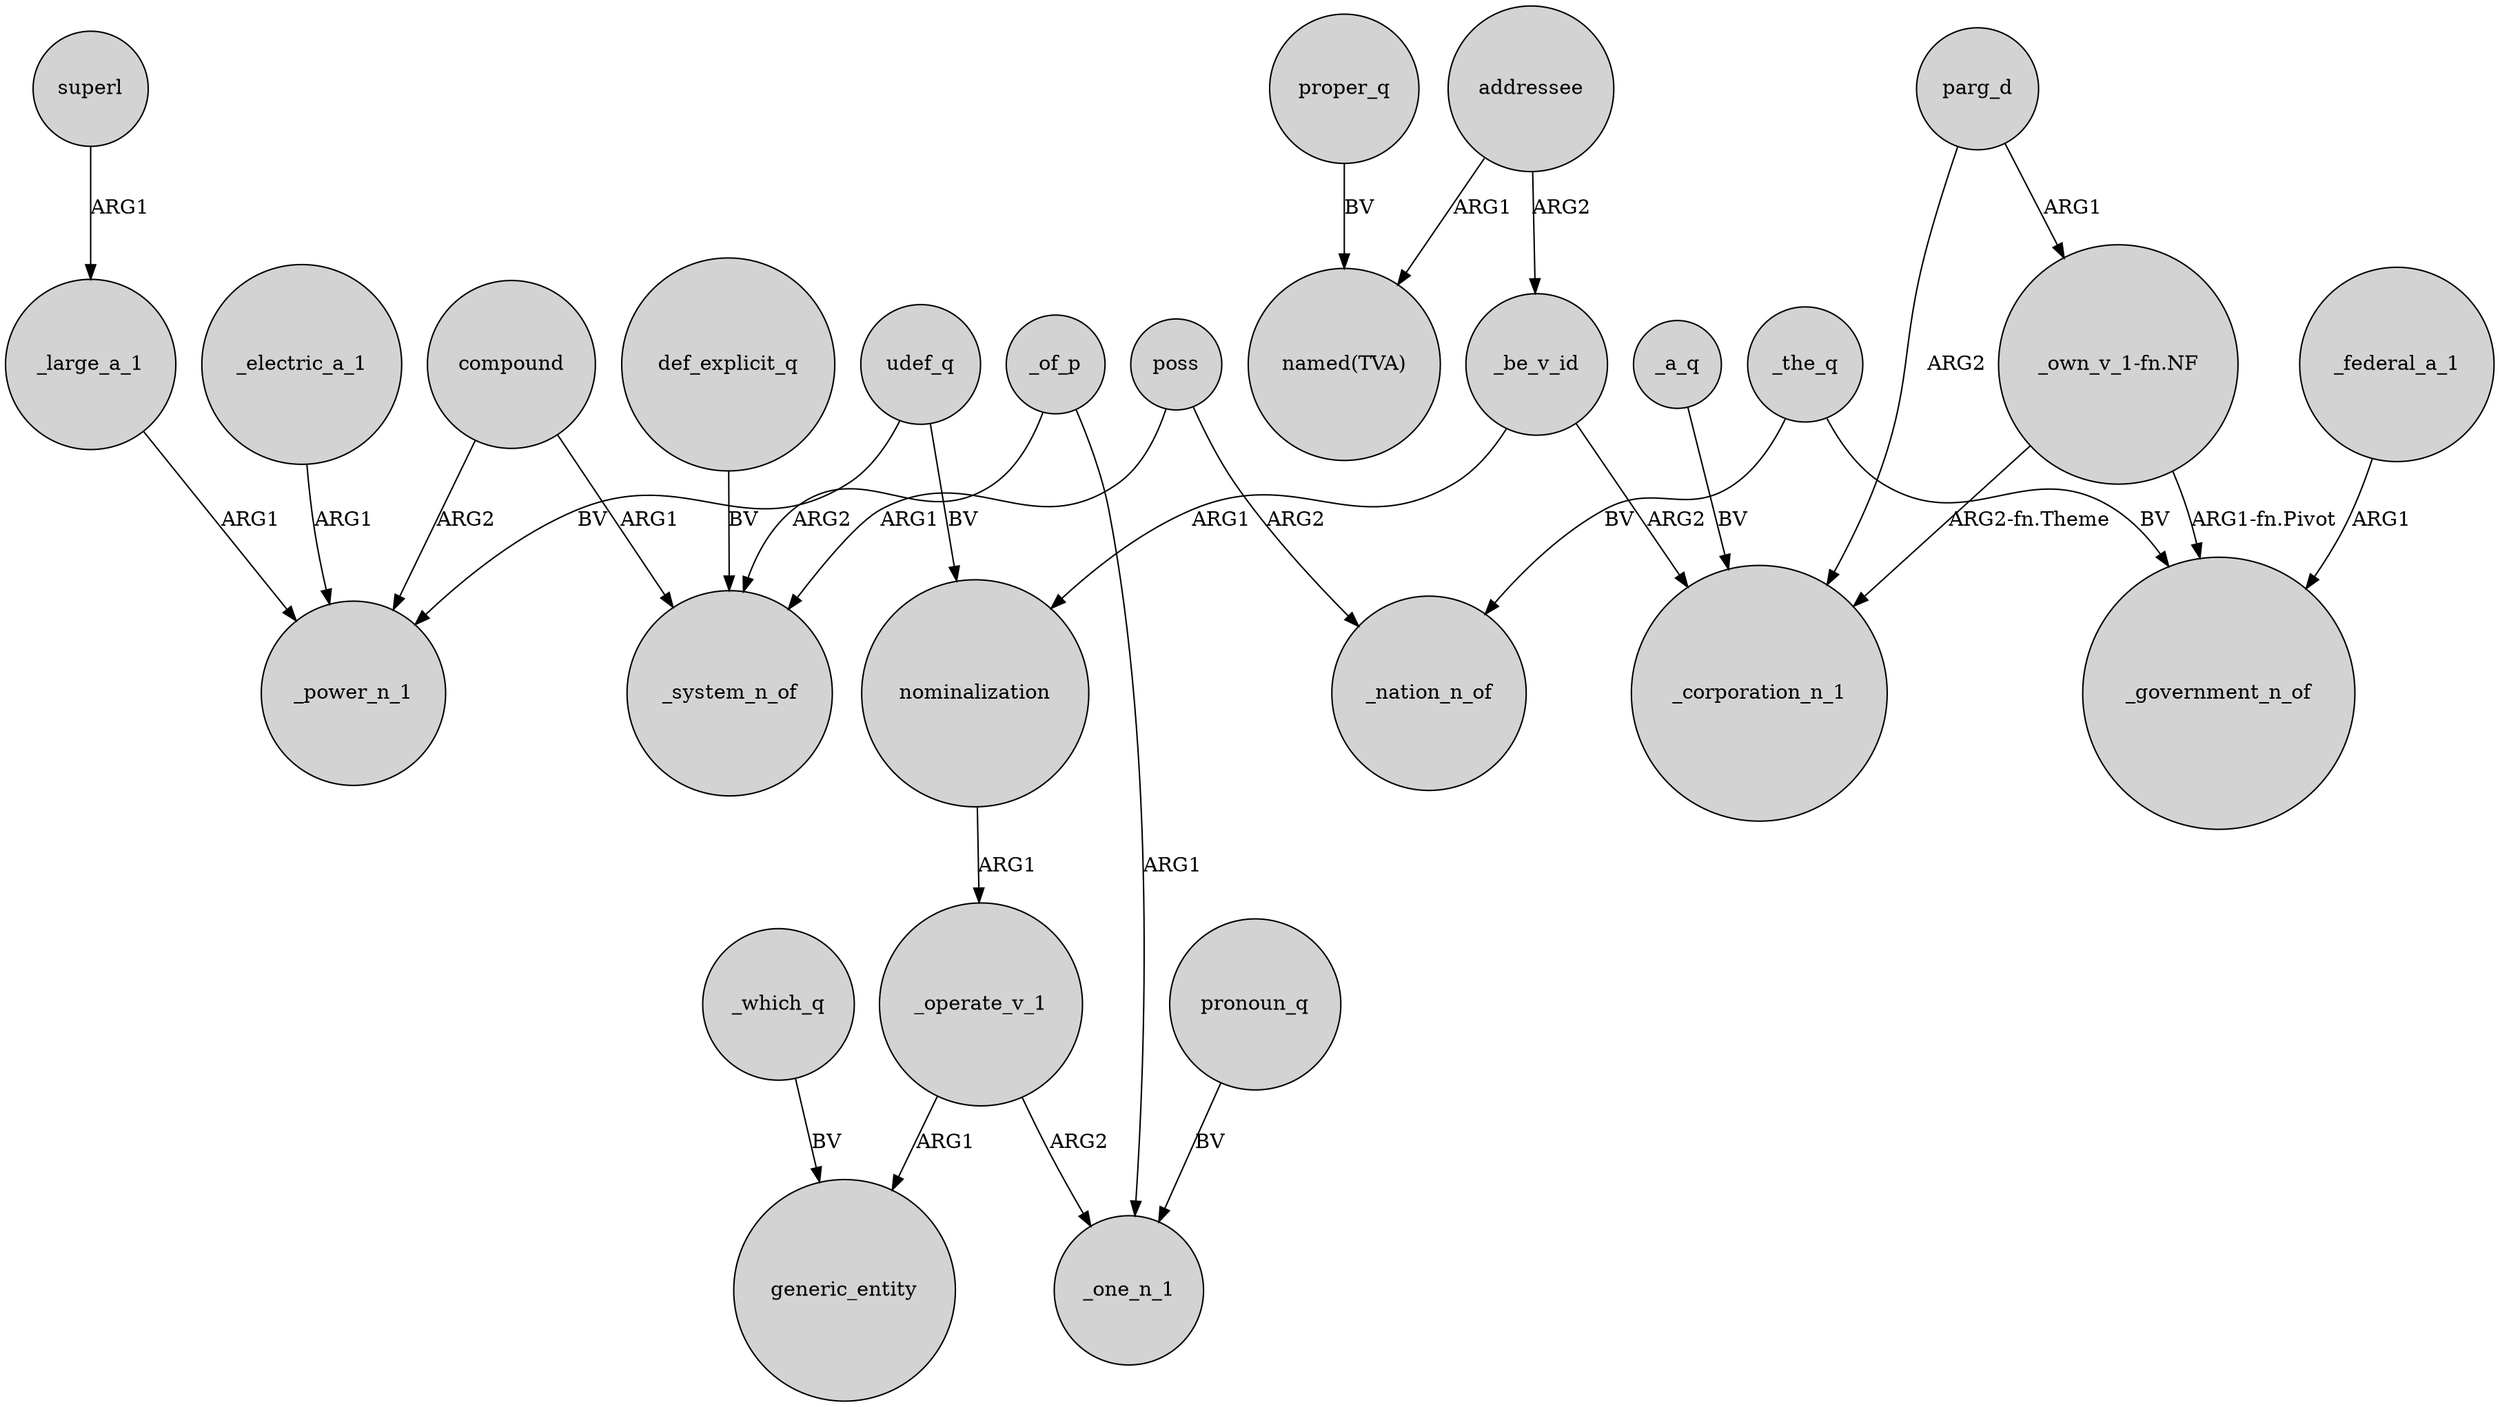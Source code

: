 digraph {
	node [shape=circle style=filled]
	superl -> _large_a_1 [label=ARG1]
	addressee -> _be_v_id [label=ARG2]
	_operate_v_1 -> generic_entity [label=ARG1]
	nominalization -> _operate_v_1 [label=ARG1]
	compound -> _system_n_of [label=ARG1]
	_be_v_id -> nominalization [label=ARG1]
	_be_v_id -> _corporation_n_1 [label=ARG2]
	poss -> _system_n_of [label=ARG1]
	def_explicit_q -> _system_n_of [label=BV]
	_a_q -> _corporation_n_1 [label=BV]
	_of_p -> _system_n_of [label=ARG2]
	_which_q -> generic_entity [label=BV]
	_of_p -> _one_n_1 [label=ARG1]
	"_own_v_1-fn.NF" -> _government_n_of [label="ARG1-fn.Pivot"]
	_electric_a_1 -> _power_n_1 [label=ARG1]
	_federal_a_1 -> _government_n_of [label=ARG1]
	parg_d -> "_own_v_1-fn.NF" [label=ARG1]
	addressee -> "named(TVA)" [label=ARG1]
	_the_q -> _nation_n_of [label=BV]
	compound -> _power_n_1 [label=ARG2]
	udef_q -> nominalization [label=BV]
	poss -> _nation_n_of [label=ARG2]
	pronoun_q -> _one_n_1 [label=BV]
	proper_q -> "named(TVA)" [label=BV]
	_large_a_1 -> _power_n_1 [label=ARG1]
	parg_d -> _corporation_n_1 [label=ARG2]
	_the_q -> _government_n_of [label=BV]
	udef_q -> _power_n_1 [label=BV]
	_operate_v_1 -> _one_n_1 [label=ARG2]
	"_own_v_1-fn.NF" -> _corporation_n_1 [label="ARG2-fn.Theme"]
}
